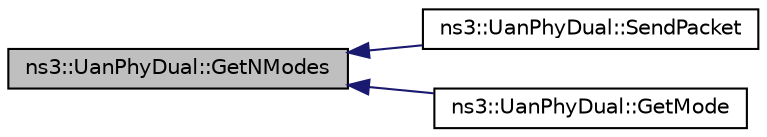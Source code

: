 digraph "ns3::UanPhyDual::GetNModes"
{
  edge [fontname="Helvetica",fontsize="10",labelfontname="Helvetica",labelfontsize="10"];
  node [fontname="Helvetica",fontsize="10",shape=record];
  rankdir="LR";
  Node1 [label="ns3::UanPhyDual::GetNModes",height=0.2,width=0.4,color="black", fillcolor="grey75", style="filled", fontcolor="black"];
  Node1 -> Node2 [dir="back",color="midnightblue",fontsize="10",style="solid"];
  Node2 [label="ns3::UanPhyDual::SendPacket",height=0.2,width=0.4,color="black", fillcolor="white", style="filled",URL="$dd/dfb/classns3_1_1UanPhyDual.html#a2909357268086f3f2b847f322dbffcf5"];
  Node1 -> Node3 [dir="back",color="midnightblue",fontsize="10",style="solid"];
  Node3 [label="ns3::UanPhyDual::GetMode",height=0.2,width=0.4,color="black", fillcolor="white", style="filled",URL="$dd/dfb/classns3_1_1UanPhyDual.html#a815b4b3bb5e98f7a895f364c1f2c8561"];
}
